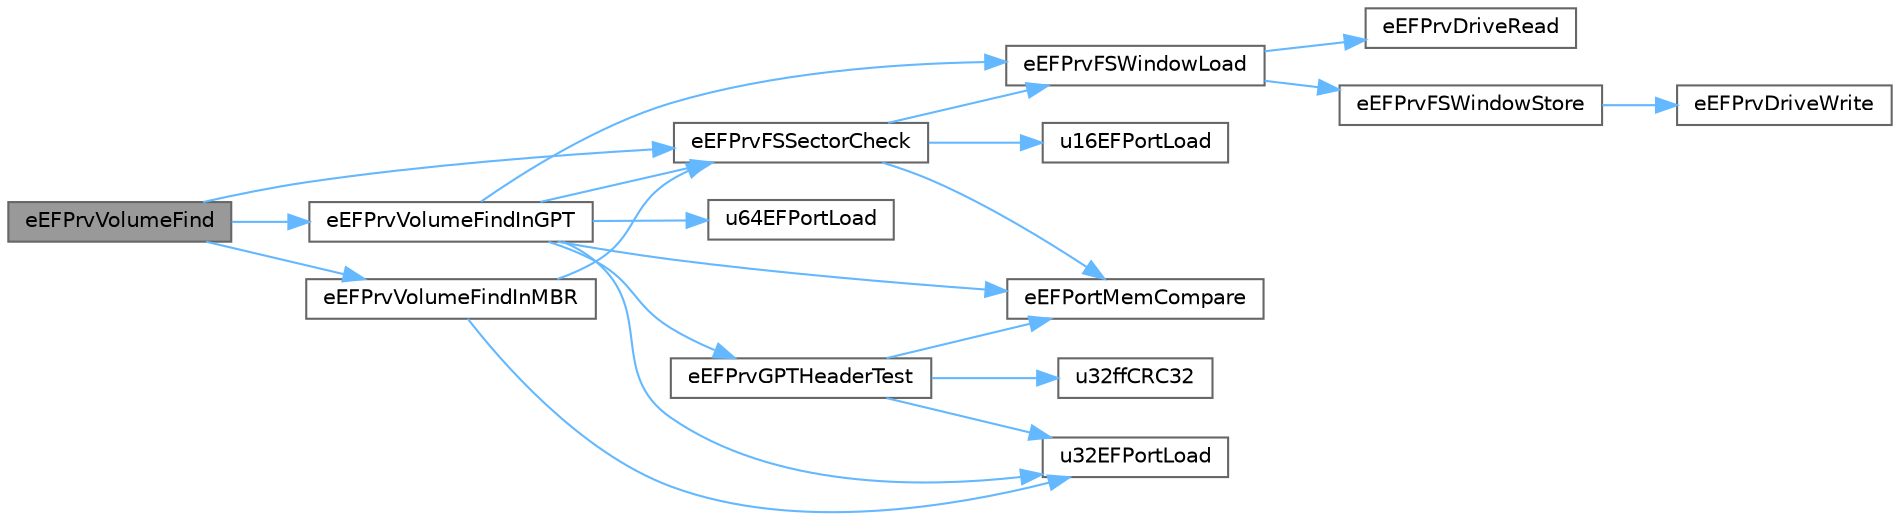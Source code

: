digraph "eEFPrvVolumeFind"
{
 // LATEX_PDF_SIZE
  bgcolor="transparent";
  edge [fontname=Helvetica,fontsize=10,labelfontname=Helvetica,labelfontsize=10];
  node [fontname=Helvetica,fontsize=10,shape=box,height=0.2,width=0.4];
  rankdir="LR";
  Node1 [id="Node000001",label="eEFPrvVolumeFind",height=0.2,width=0.4,color="gray40", fillcolor="grey60", style="filled", fontcolor="black",tooltip="Find an FAT volume (It supports only generic partitioning rules, MBR, GPT and SFD)"];
  Node1 -> Node2 [id="edge1_Node000001_Node000002",color="steelblue1",style="solid",tooltip=" "];
  Node2 [id="Node000002",label="eEFPrvFSSectorCheck",height=0.2,width=0.4,color="grey40", fillcolor="white", style="filled",URL="$ef__prv__volume_8c.html#af05aa78d25558bd9c60d9f79207d477e",tooltip="Load a sector and check if it is an FAT VBR."];
  Node2 -> Node3 [id="edge2_Node000002_Node000003",color="steelblue1",style="solid",tooltip=" "];
  Node3 [id="Node000003",label="eEFPortMemCompare",height=0.2,width=0.4,color="grey40", fillcolor="white", style="filled",URL="$ef__port__memory_8c.html#ad67e0f283a83a3e42a9b014d252fdc55",tooltip="Compare memory block."];
  Node2 -> Node4 [id="edge3_Node000002_Node000004",color="steelblue1",style="solid",tooltip=" "];
  Node4 [id="Node000004",label="eEFPrvFSWindowLoad",height=0.2,width=0.4,color="grey40", fillcolor="white", style="filled",URL="$ef__prv__fs__window_8c.html#aaa333640bae9bd8d1343ce84759d2057",tooltip="Load disk access window in the filesystem object."];
  Node4 -> Node5 [id="edge4_Node000004_Node000005",color="steelblue1",style="solid",tooltip=" "];
  Node5 [id="Node000005",label="eEFPrvDriveRead",height=0.2,width=0.4,color="grey40", fillcolor="white", style="filled",URL="$ef__prv__drive_8c.html#aba16ac504590c2d8048494b67d92c42f",tooltip="Read Sector(s)"];
  Node4 -> Node6 [id="edge5_Node000004_Node000006",color="steelblue1",style="solid",tooltip=" "];
  Node6 [id="Node000006",label="eEFPrvFSWindowStore",height=0.2,width=0.4,color="grey40", fillcolor="white", style="filled",URL="$ef__prv__fs__window_8c.html#a791d630d91cc407405d6af1b502ed060",tooltip="Store disk access window in the filesystem object."];
  Node6 -> Node7 [id="edge6_Node000006_Node000007",color="steelblue1",style="solid",tooltip=" "];
  Node7 [id="Node000007",label="eEFPrvDriveWrite",height=0.2,width=0.4,color="grey40", fillcolor="white", style="filled",URL="$ef__prv__drive_8c.html#a20cbf61d32f19140642ab9449495fd02",tooltip="Write Sector(s)"];
  Node2 -> Node8 [id="edge7_Node000002_Node000008",color="steelblue1",style="solid",tooltip=" "];
  Node8 [id="Node000008",label="u16EFPortLoad",height=0.2,width=0.4,color="grey40", fillcolor="white", style="filled",URL="$ef__port__load__store_8c.html#a89759d8764558079eda50fba369fb1dc",tooltip="Load a 2-byte little-endian word."];
  Node1 -> Node9 [id="edge8_Node000001_Node000009",color="steelblue1",style="solid",tooltip=" "];
  Node9 [id="Node000009",label="eEFPrvVolumeFindInGPT",height=0.2,width=0.4,color="grey40", fillcolor="white", style="filled",URL="$ef__prv__volume_8c.html#afc541ae6923e33915f39f767f416714f",tooltip="Find an FAT volume in GPT (It supports only generic partitioning rules, MBR, GPT and SFD)"];
  Node9 -> Node3 [id="edge9_Node000009_Node000003",color="steelblue1",style="solid",tooltip=" "];
  Node9 -> Node2 [id="edge10_Node000009_Node000002",color="steelblue1",style="solid",tooltip=" "];
  Node9 -> Node4 [id="edge11_Node000009_Node000004",color="steelblue1",style="solid",tooltip=" "];
  Node9 -> Node10 [id="edge12_Node000009_Node000010",color="steelblue1",style="solid",tooltip=" "];
  Node10 [id="Node000010",label="eEFPrvGPTHeaderTest",height=0.2,width=0.4,color="grey40", fillcolor="white", style="filled",URL="$group__group_f_u_n_c_t_i_o_n___g_p_t.html#gaec8b3b6e8a67c765eb47d76db9c372ed",tooltip="Check validity of GPT header."];
  Node10 -> Node3 [id="edge13_Node000010_Node000003",color="steelblue1",style="solid",tooltip=" "];
  Node10 -> Node11 [id="edge14_Node000010_Node000011",color="steelblue1",style="solid",tooltip=" "];
  Node11 [id="Node000011",label="u32EFPortLoad",height=0.2,width=0.4,color="grey40", fillcolor="white", style="filled",URL="$ef__port__load__store_8c.html#ae58446622f3e668a58f135d246d2f968",tooltip="Load a 4-byte little-endian word."];
  Node10 -> Node12 [id="edge15_Node000010_Node000012",color="steelblue1",style="solid",tooltip=" "];
  Node12 [id="Node000012",label="u32ffCRC32",height=0.2,width=0.4,color="grey40", fillcolor="white", style="filled",URL="$group__group_f_u_n_c_t_i_o_n___g_p_t.html#ga198468abbe16ad4fcdbcc20620783605",tooltip="Calculate CRC32 in byte-by-byte."];
  Node9 -> Node11 [id="edge16_Node000009_Node000011",color="steelblue1",style="solid",tooltip=" "];
  Node9 -> Node13 [id="edge17_Node000009_Node000013",color="steelblue1",style="solid",tooltip=" "];
  Node13 [id="Node000013",label="u64EFPortLoad",height=0.2,width=0.4,color="grey40", fillcolor="white", style="filled",URL="$ef__port__load__store_8c.html#a7c94b3154905c218cf29e4d26fd6ccc9",tooltip="Load a 8-byte little-endian word."];
  Node1 -> Node14 [id="edge18_Node000001_Node000014",color="steelblue1",style="solid",tooltip=" "];
  Node14 [id="Node000014",label="eEFPrvVolumeFindInMBR",height=0.2,width=0.4,color="grey40", fillcolor="white", style="filled",URL="$ef__prv__volume_8c.html#a8573ab44dc2a8a3988ebbec34cb72d61",tooltip="Find an FAT volume in MBR (It supports only generic partitioning rules, MBR, GPT and SFD)"];
  Node14 -> Node2 [id="edge19_Node000014_Node000002",color="steelblue1",style="solid",tooltip=" "];
  Node14 -> Node11 [id="edge20_Node000014_Node000011",color="steelblue1",style="solid",tooltip=" "];
}

